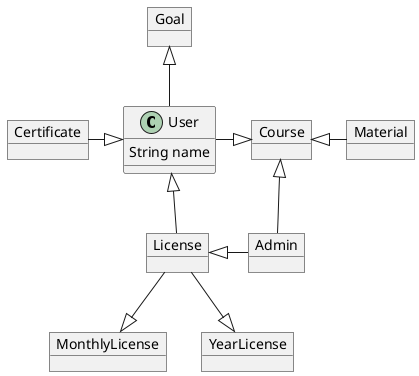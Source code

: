 @startuml
class User{
String name
}

object Goal
object Admin
object MonthlyLicense
object YearLicense
object Course
object Certificate
object Material
object License


Goal <|-down-User
User <|-down-License
User <|-left-Certificate
Course <|-left-User


License -down-|> MonthlyLicense
License -down-|>  YearLicense

Course <|-right- Material

License <|-right- Admin
Course <|-down- Admin

@enduml